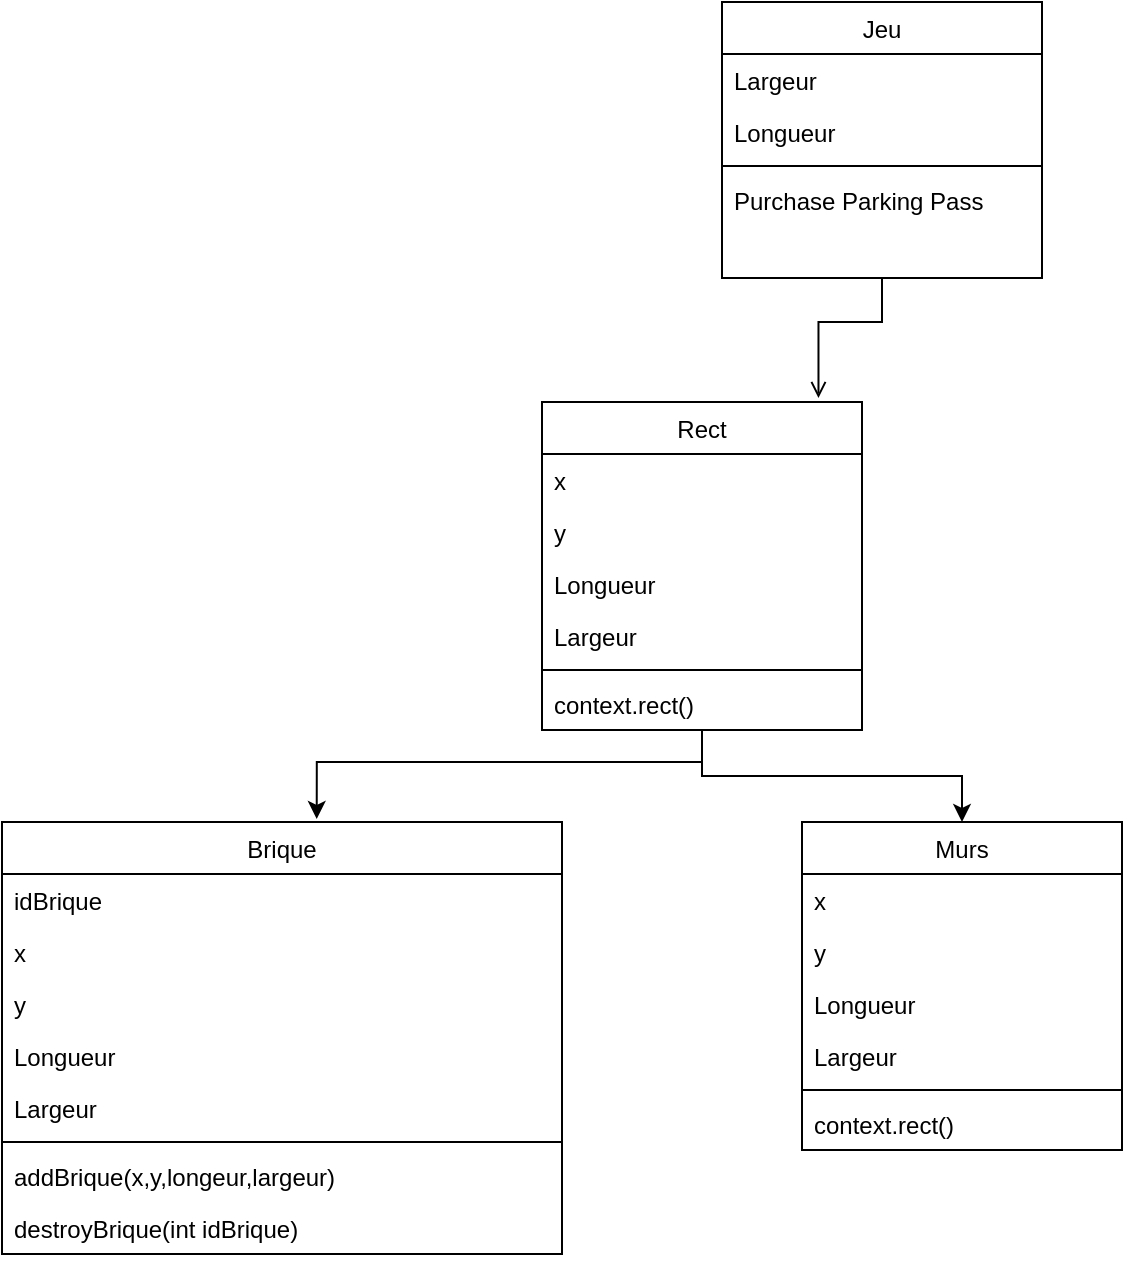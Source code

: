 <mxfile version="17.1.4" type="device"><diagram id="C5RBs43oDa-KdzZeNtuy" name="Page-1"><mxGraphModel dx="2500" dy="934" grid="1" gridSize="10" guides="1" tooltips="1" connect="1" arrows="1" fold="1" page="1" pageScale="1" pageWidth="827" pageHeight="1169" math="0" shadow="0"><root><mxCell id="WIyWlLk6GJQsqaUBKTNV-0"/><mxCell id="WIyWlLk6GJQsqaUBKTNV-1" parent="WIyWlLk6GJQsqaUBKTNV-0"/><mxCell id="zkfFHV4jXpPFQw0GAbJ--0" value="Jeu" style="swimlane;fontStyle=0;align=center;verticalAlign=top;childLayout=stackLayout;horizontal=1;startSize=26;horizontalStack=0;resizeParent=1;resizeLast=0;collapsible=1;marginBottom=0;rounded=0;shadow=0;strokeWidth=1;" parent="WIyWlLk6GJQsqaUBKTNV-1" vertex="1"><mxGeometry x="220" y="120" width="160" height="138" as="geometry"><mxRectangle x="230" y="140" width="160" height="26" as="alternateBounds"/></mxGeometry></mxCell><mxCell id="zkfFHV4jXpPFQw0GAbJ--1" value="Largeur" style="text;align=left;verticalAlign=top;spacingLeft=4;spacingRight=4;overflow=hidden;rotatable=0;points=[[0,0.5],[1,0.5]];portConstraint=eastwest;" parent="zkfFHV4jXpPFQw0GAbJ--0" vertex="1"><mxGeometry y="26" width="160" height="26" as="geometry"/></mxCell><mxCell id="zkfFHV4jXpPFQw0GAbJ--2" value="Longueur" style="text;align=left;verticalAlign=top;spacingLeft=4;spacingRight=4;overflow=hidden;rotatable=0;points=[[0,0.5],[1,0.5]];portConstraint=eastwest;rounded=0;shadow=0;html=0;" parent="zkfFHV4jXpPFQw0GAbJ--0" vertex="1"><mxGeometry y="52" width="160" height="26" as="geometry"/></mxCell><mxCell id="zkfFHV4jXpPFQw0GAbJ--4" value="" style="line;html=1;strokeWidth=1;align=left;verticalAlign=middle;spacingTop=-1;spacingLeft=3;spacingRight=3;rotatable=0;labelPosition=right;points=[];portConstraint=eastwest;" parent="zkfFHV4jXpPFQw0GAbJ--0" vertex="1"><mxGeometry y="78" width="160" height="8" as="geometry"/></mxCell><mxCell id="zkfFHV4jXpPFQw0GAbJ--5" value="Purchase Parking Pass" style="text;align=left;verticalAlign=top;spacingLeft=4;spacingRight=4;overflow=hidden;rotatable=0;points=[[0,0.5],[1,0.5]];portConstraint=eastwest;" parent="zkfFHV4jXpPFQw0GAbJ--0" vertex="1"><mxGeometry y="86" width="160" height="26" as="geometry"/></mxCell><mxCell id="zkfFHV4jXpPFQw0GAbJ--26" value="" style="endArrow=open;shadow=0;strokeWidth=1;rounded=0;endFill=1;edgeStyle=elbowEdgeStyle;elbow=vertical;entryX=0.864;entryY=-0.012;entryDx=0;entryDy=0;entryPerimeter=0;" parent="WIyWlLk6GJQsqaUBKTNV-1" source="zkfFHV4jXpPFQw0GAbJ--0" target="BeQT2ARMpbsMXI1qEbcR-0" edge="1"><mxGeometry x="0.5" y="41" relative="1" as="geometry"><mxPoint x="380" y="192" as="sourcePoint"/><mxPoint x="540" y="192" as="targetPoint"/><mxPoint x="-40" y="32" as="offset"/><Array as="points"><mxPoint x="300" y="280"/><mxPoint x="270" y="280"/><mxPoint x="280" y="290"/></Array></mxGeometry></mxCell><mxCell id="BeQT2ARMpbsMXI1qEbcR-27" value="" style="edgeStyle=orthogonalEdgeStyle;rounded=0;orthogonalLoop=1;jettySize=auto;html=1;" edge="1" parent="WIyWlLk6GJQsqaUBKTNV-1" source="BeQT2ARMpbsMXI1qEbcR-0" target="BeQT2ARMpbsMXI1qEbcR-20"><mxGeometry relative="1" as="geometry"/></mxCell><mxCell id="BeQT2ARMpbsMXI1qEbcR-35" value="" style="edgeStyle=orthogonalEdgeStyle;rounded=0;orthogonalLoop=1;jettySize=auto;html=1;entryX=0.562;entryY=-0.007;entryDx=0;entryDy=0;entryPerimeter=0;" edge="1" parent="WIyWlLk6GJQsqaUBKTNV-1" source="BeQT2ARMpbsMXI1qEbcR-0" target="BeQT2ARMpbsMXI1qEbcR-28"><mxGeometry relative="1" as="geometry"><Array as="points"><mxPoint x="210" y="500"/><mxPoint x="17" y="500"/></Array></mxGeometry></mxCell><mxCell id="BeQT2ARMpbsMXI1qEbcR-0" value="Rect" style="swimlane;fontStyle=0;align=center;verticalAlign=top;childLayout=stackLayout;horizontal=1;startSize=26;horizontalStack=0;resizeParent=1;resizeLast=0;collapsible=1;marginBottom=0;rounded=0;shadow=0;strokeWidth=1;" vertex="1" parent="WIyWlLk6GJQsqaUBKTNV-1"><mxGeometry x="130" y="320" width="160" height="164" as="geometry"><mxRectangle x="550" y="140" width="160" height="26" as="alternateBounds"/></mxGeometry></mxCell><mxCell id="BeQT2ARMpbsMXI1qEbcR-1" value="x" style="text;align=left;verticalAlign=top;spacingLeft=4;spacingRight=4;overflow=hidden;rotatable=0;points=[[0,0.5],[1,0.5]];portConstraint=eastwest;rounded=0;shadow=0;html=0;" vertex="1" parent="BeQT2ARMpbsMXI1qEbcR-0"><mxGeometry y="26" width="160" height="26" as="geometry"/></mxCell><mxCell id="BeQT2ARMpbsMXI1qEbcR-9" value="y" style="text;align=left;verticalAlign=top;spacingLeft=4;spacingRight=4;overflow=hidden;rotatable=0;points=[[0,0.5],[1,0.5]];portConstraint=eastwest;rounded=0;shadow=0;html=0;" vertex="1" parent="BeQT2ARMpbsMXI1qEbcR-0"><mxGeometry y="52" width="160" height="26" as="geometry"/></mxCell><mxCell id="BeQT2ARMpbsMXI1qEbcR-10" value="Longueur" style="text;align=left;verticalAlign=top;spacingLeft=4;spacingRight=4;overflow=hidden;rotatable=0;points=[[0,0.5],[1,0.5]];portConstraint=eastwest;rounded=0;shadow=0;html=0;" vertex="1" parent="BeQT2ARMpbsMXI1qEbcR-0"><mxGeometry y="78" width="160" height="26" as="geometry"/></mxCell><mxCell id="BeQT2ARMpbsMXI1qEbcR-2" value="Largeur" style="text;align=left;verticalAlign=top;spacingLeft=4;spacingRight=4;overflow=hidden;rotatable=0;points=[[0,0.5],[1,0.5]];portConstraint=eastwest;rounded=0;shadow=0;html=0;" vertex="1" parent="BeQT2ARMpbsMXI1qEbcR-0"><mxGeometry y="104" width="160" height="26" as="geometry"/></mxCell><mxCell id="BeQT2ARMpbsMXI1qEbcR-3" value="" style="line;html=1;strokeWidth=1;align=left;verticalAlign=middle;spacingTop=-1;spacingLeft=3;spacingRight=3;rotatable=0;labelPosition=right;points=[];portConstraint=eastwest;" vertex="1" parent="BeQT2ARMpbsMXI1qEbcR-0"><mxGeometry y="130" width="160" height="8" as="geometry"/></mxCell><mxCell id="BeQT2ARMpbsMXI1qEbcR-4" value="context.rect()" style="text;align=left;verticalAlign=top;spacingLeft=4;spacingRight=4;overflow=hidden;rotatable=0;points=[[0,0.5],[1,0.5]];portConstraint=eastwest;" vertex="1" parent="BeQT2ARMpbsMXI1qEbcR-0"><mxGeometry y="138" width="160" height="26" as="geometry"/></mxCell><mxCell id="BeQT2ARMpbsMXI1qEbcR-20" value="Murs" style="swimlane;fontStyle=0;align=center;verticalAlign=top;childLayout=stackLayout;horizontal=1;startSize=26;horizontalStack=0;resizeParent=1;resizeLast=0;collapsible=1;marginBottom=0;rounded=0;shadow=0;strokeWidth=1;" vertex="1" parent="WIyWlLk6GJQsqaUBKTNV-1"><mxGeometry x="260" y="530" width="160" height="164" as="geometry"><mxRectangle x="550" y="140" width="160" height="26" as="alternateBounds"/></mxGeometry></mxCell><mxCell id="BeQT2ARMpbsMXI1qEbcR-21" value="x" style="text;align=left;verticalAlign=top;spacingLeft=4;spacingRight=4;overflow=hidden;rotatable=0;points=[[0,0.5],[1,0.5]];portConstraint=eastwest;rounded=0;shadow=0;html=0;" vertex="1" parent="BeQT2ARMpbsMXI1qEbcR-20"><mxGeometry y="26" width="160" height="26" as="geometry"/></mxCell><mxCell id="BeQT2ARMpbsMXI1qEbcR-22" value="y" style="text;align=left;verticalAlign=top;spacingLeft=4;spacingRight=4;overflow=hidden;rotatable=0;points=[[0,0.5],[1,0.5]];portConstraint=eastwest;rounded=0;shadow=0;html=0;" vertex="1" parent="BeQT2ARMpbsMXI1qEbcR-20"><mxGeometry y="52" width="160" height="26" as="geometry"/></mxCell><mxCell id="BeQT2ARMpbsMXI1qEbcR-23" value="Longueur" style="text;align=left;verticalAlign=top;spacingLeft=4;spacingRight=4;overflow=hidden;rotatable=0;points=[[0,0.5],[1,0.5]];portConstraint=eastwest;rounded=0;shadow=0;html=0;" vertex="1" parent="BeQT2ARMpbsMXI1qEbcR-20"><mxGeometry y="78" width="160" height="26" as="geometry"/></mxCell><mxCell id="BeQT2ARMpbsMXI1qEbcR-24" value="Largeur" style="text;align=left;verticalAlign=top;spacingLeft=4;spacingRight=4;overflow=hidden;rotatable=0;points=[[0,0.5],[1,0.5]];portConstraint=eastwest;rounded=0;shadow=0;html=0;" vertex="1" parent="BeQT2ARMpbsMXI1qEbcR-20"><mxGeometry y="104" width="160" height="26" as="geometry"/></mxCell><mxCell id="BeQT2ARMpbsMXI1qEbcR-25" value="" style="line;html=1;strokeWidth=1;align=left;verticalAlign=middle;spacingTop=-1;spacingLeft=3;spacingRight=3;rotatable=0;labelPosition=right;points=[];portConstraint=eastwest;" vertex="1" parent="BeQT2ARMpbsMXI1qEbcR-20"><mxGeometry y="130" width="160" height="8" as="geometry"/></mxCell><mxCell id="BeQT2ARMpbsMXI1qEbcR-26" value="context.rect()" style="text;align=left;verticalAlign=top;spacingLeft=4;spacingRight=4;overflow=hidden;rotatable=0;points=[[0,0.5],[1,0.5]];portConstraint=eastwest;" vertex="1" parent="BeQT2ARMpbsMXI1qEbcR-20"><mxGeometry y="138" width="160" height="26" as="geometry"/></mxCell><mxCell id="BeQT2ARMpbsMXI1qEbcR-28" value="Brique" style="swimlane;fontStyle=0;align=center;verticalAlign=top;childLayout=stackLayout;horizontal=1;startSize=26;horizontalStack=0;resizeParent=1;resizeLast=0;collapsible=1;marginBottom=0;rounded=0;shadow=0;strokeWidth=1;" vertex="1" parent="WIyWlLk6GJQsqaUBKTNV-1"><mxGeometry x="-140" y="530" width="280" height="216" as="geometry"><mxRectangle x="550" y="140" width="160" height="26" as="alternateBounds"/></mxGeometry></mxCell><mxCell id="BeQT2ARMpbsMXI1qEbcR-29" value="idBrique" style="text;align=left;verticalAlign=top;spacingLeft=4;spacingRight=4;overflow=hidden;rotatable=0;points=[[0,0.5],[1,0.5]];portConstraint=eastwest;rounded=0;shadow=0;html=0;" vertex="1" parent="BeQT2ARMpbsMXI1qEbcR-28"><mxGeometry y="26" width="280" height="26" as="geometry"/></mxCell><mxCell id="BeQT2ARMpbsMXI1qEbcR-37" value="x" style="text;align=left;verticalAlign=top;spacingLeft=4;spacingRight=4;overflow=hidden;rotatable=0;points=[[0,0.5],[1,0.5]];portConstraint=eastwest;rounded=0;shadow=0;html=0;" vertex="1" parent="BeQT2ARMpbsMXI1qEbcR-28"><mxGeometry y="52" width="280" height="26" as="geometry"/></mxCell><mxCell id="BeQT2ARMpbsMXI1qEbcR-30" value="y" style="text;align=left;verticalAlign=top;spacingLeft=4;spacingRight=4;overflow=hidden;rotatable=0;points=[[0,0.5],[1,0.5]];portConstraint=eastwest;rounded=0;shadow=0;html=0;" vertex="1" parent="BeQT2ARMpbsMXI1qEbcR-28"><mxGeometry y="78" width="280" height="26" as="geometry"/></mxCell><mxCell id="BeQT2ARMpbsMXI1qEbcR-31" value="Longueur" style="text;align=left;verticalAlign=top;spacingLeft=4;spacingRight=4;overflow=hidden;rotatable=0;points=[[0,0.5],[1,0.5]];portConstraint=eastwest;rounded=0;shadow=0;html=0;" vertex="1" parent="BeQT2ARMpbsMXI1qEbcR-28"><mxGeometry y="104" width="280" height="26" as="geometry"/></mxCell><mxCell id="BeQT2ARMpbsMXI1qEbcR-32" value="Largeur" style="text;align=left;verticalAlign=top;spacingLeft=4;spacingRight=4;overflow=hidden;rotatable=0;points=[[0,0.5],[1,0.5]];portConstraint=eastwest;rounded=0;shadow=0;html=0;" vertex="1" parent="BeQT2ARMpbsMXI1qEbcR-28"><mxGeometry y="130" width="280" height="26" as="geometry"/></mxCell><mxCell id="BeQT2ARMpbsMXI1qEbcR-33" value="" style="line;html=1;strokeWidth=1;align=left;verticalAlign=middle;spacingTop=-1;spacingLeft=3;spacingRight=3;rotatable=0;labelPosition=right;points=[];portConstraint=eastwest;" vertex="1" parent="BeQT2ARMpbsMXI1qEbcR-28"><mxGeometry y="156" width="280" height="8" as="geometry"/></mxCell><mxCell id="BeQT2ARMpbsMXI1qEbcR-36" value="addBrique(x,y,longeur,largeur)" style="text;align=left;verticalAlign=top;spacingLeft=4;spacingRight=4;overflow=hidden;rotatable=0;points=[[0,0.5],[1,0.5]];portConstraint=eastwest;rounded=0;shadow=0;html=0;" vertex="1" parent="BeQT2ARMpbsMXI1qEbcR-28"><mxGeometry y="164" width="280" height="26" as="geometry"/></mxCell><mxCell id="BeQT2ARMpbsMXI1qEbcR-38" value="destroyBrique(int idBrique)" style="text;align=left;verticalAlign=top;spacingLeft=4;spacingRight=4;overflow=hidden;rotatable=0;points=[[0,0.5],[1,0.5]];portConstraint=eastwest;rounded=0;shadow=0;html=0;" vertex="1" parent="BeQT2ARMpbsMXI1qEbcR-28"><mxGeometry y="190" width="280" height="26" as="geometry"/></mxCell></root></mxGraphModel></diagram></mxfile>